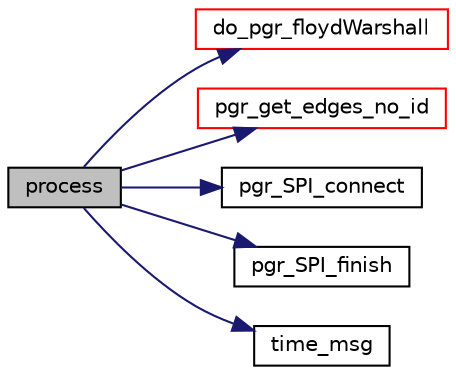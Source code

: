 digraph "process"
{
  edge [fontname="Helvetica",fontsize="10",labelfontname="Helvetica",labelfontsize="10"];
  node [fontname="Helvetica",fontsize="10",shape=record];
  rankdir="LR";
  Node1 [label="process",height=0.2,width=0.4,color="black", fillcolor="grey75", style="filled" fontcolor="black"];
  Node1 -> Node2 [color="midnightblue",fontsize="10",style="solid",fontname="Helvetica"];
  Node2 [label="do_pgr_floydWarshall",height=0.2,width=0.4,color="red", fillcolor="white", style="filled",URL="$floydWarshall__driver_8cpp.html#a94d2b6331c68d96389771ec79042e9f5"];
  Node1 -> Node3 [color="midnightblue",fontsize="10",style="solid",fontname="Helvetica"];
  Node3 [label="pgr_get_edges_no_id",height=0.2,width=0.4,color="red", fillcolor="white", style="filled",URL="$edges__input_8c.html#a723146f18c61ddd20c6574265e7bbb9e",tooltip="edges_sql without id parameter "];
  Node1 -> Node4 [color="midnightblue",fontsize="10",style="solid",fontname="Helvetica"];
  Node4 [label="pgr_SPI_connect",height=0.2,width=0.4,color="black", fillcolor="white", style="filled",URL="$postgres__connection_8c.html#aef5deb780b1cf78c56b1794ab826ac64"];
  Node1 -> Node5 [color="midnightblue",fontsize="10",style="solid",fontname="Helvetica"];
  Node5 [label="pgr_SPI_finish",height=0.2,width=0.4,color="black", fillcolor="white", style="filled",URL="$postgres__connection_8c.html#ae36e7862564b5e72c25c9e26ae8e355f"];
  Node1 -> Node6 [color="midnightblue",fontsize="10",style="solid",fontname="Helvetica"];
  Node6 [label="time_msg",height=0.2,width=0.4,color="black", fillcolor="white", style="filled",URL="$time__msg_8c.html#a989d9723eb6d9be4cbf1214136286dbe"];
}
